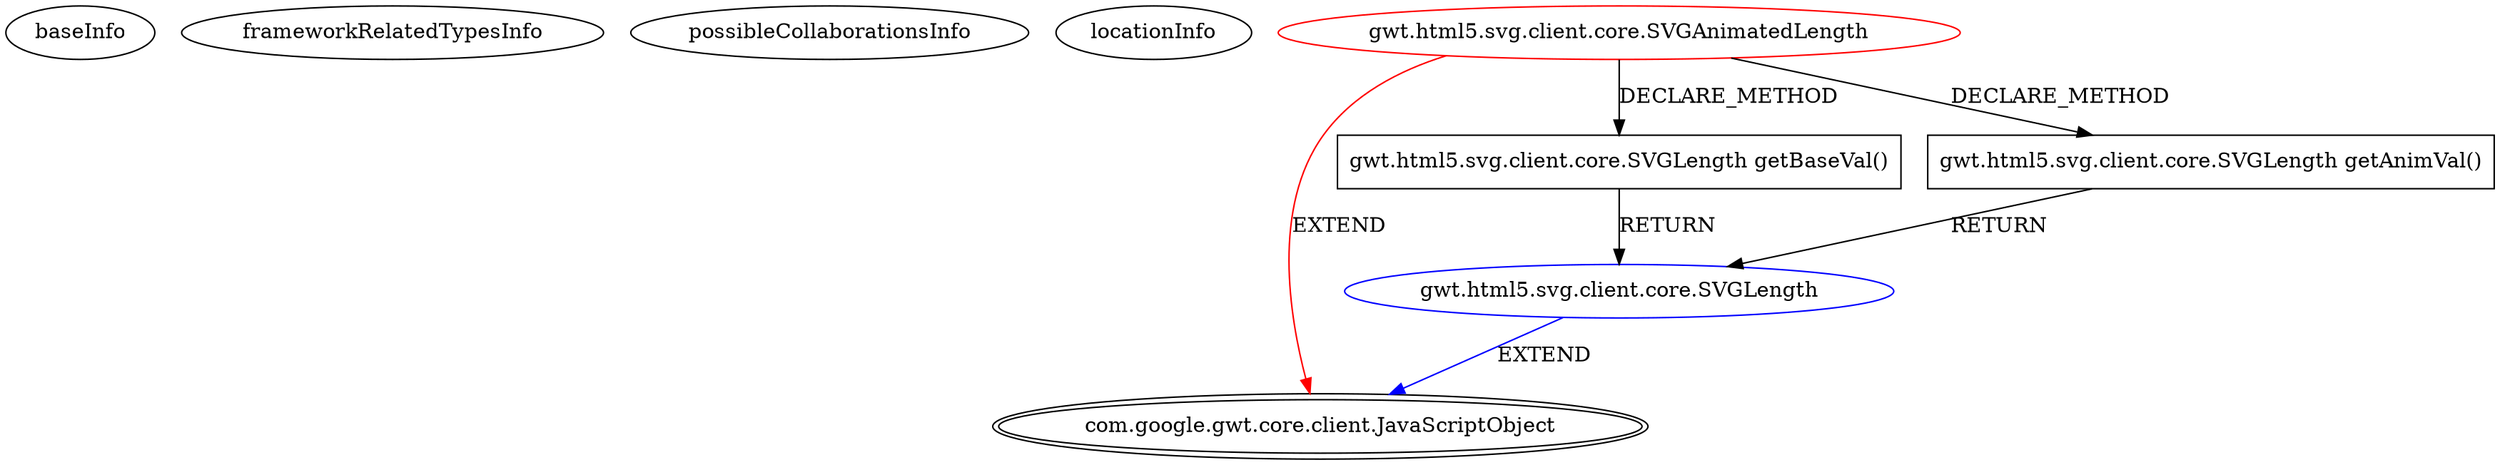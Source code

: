 digraph {
baseInfo[graphId=3788,category="extension_graph",isAnonymous=false,possibleRelation=true]
frameworkRelatedTypesInfo[0="com.google.gwt.core.client.JavaScriptObject"]
possibleCollaborationsInfo[0="3788~CLIENT_METHOD_DECLARATION-RETURN_TYPE-CLIENT_METHOD_DECLARATION-RETURN_TYPE-~com.google.gwt.core.client.JavaScriptObject ~com.google.gwt.core.client.JavaScriptObject ~false~false"]
locationInfo[projectName="mguiral-GwtSvgLib",filePath="/mguiral-GwtSvgLib/GwtSvgLib-master/src/gwt/html5/svg/client/core/SVGAnimatedLength.java",contextSignature="SVGAnimatedLength",graphId="3788"]
0[label="gwt.html5.svg.client.core.SVGAnimatedLength",vertexType="ROOT_CLIENT_CLASS_DECLARATION",isFrameworkType=false,color=red]
1[label="com.google.gwt.core.client.JavaScriptObject",vertexType="FRAMEWORK_CLASS_TYPE",isFrameworkType=true,peripheries=2]
2[label="gwt.html5.svg.client.core.SVGLength getBaseVal()",vertexType="CLIENT_METHOD_DECLARATION",isFrameworkType=false,shape=box]
3[label="gwt.html5.svg.client.core.SVGLength",vertexType="REFERENCE_CLIENT_CLASS_DECLARATION",isFrameworkType=false,color=blue]
5[label="gwt.html5.svg.client.core.SVGLength getAnimVal()",vertexType="CLIENT_METHOD_DECLARATION",isFrameworkType=false,shape=box]
0->1[label="EXTEND",color=red]
0->2[label="DECLARE_METHOD"]
3->1[label="EXTEND",color=blue]
2->3[label="RETURN"]
0->5[label="DECLARE_METHOD"]
5->3[label="RETURN"]
}
